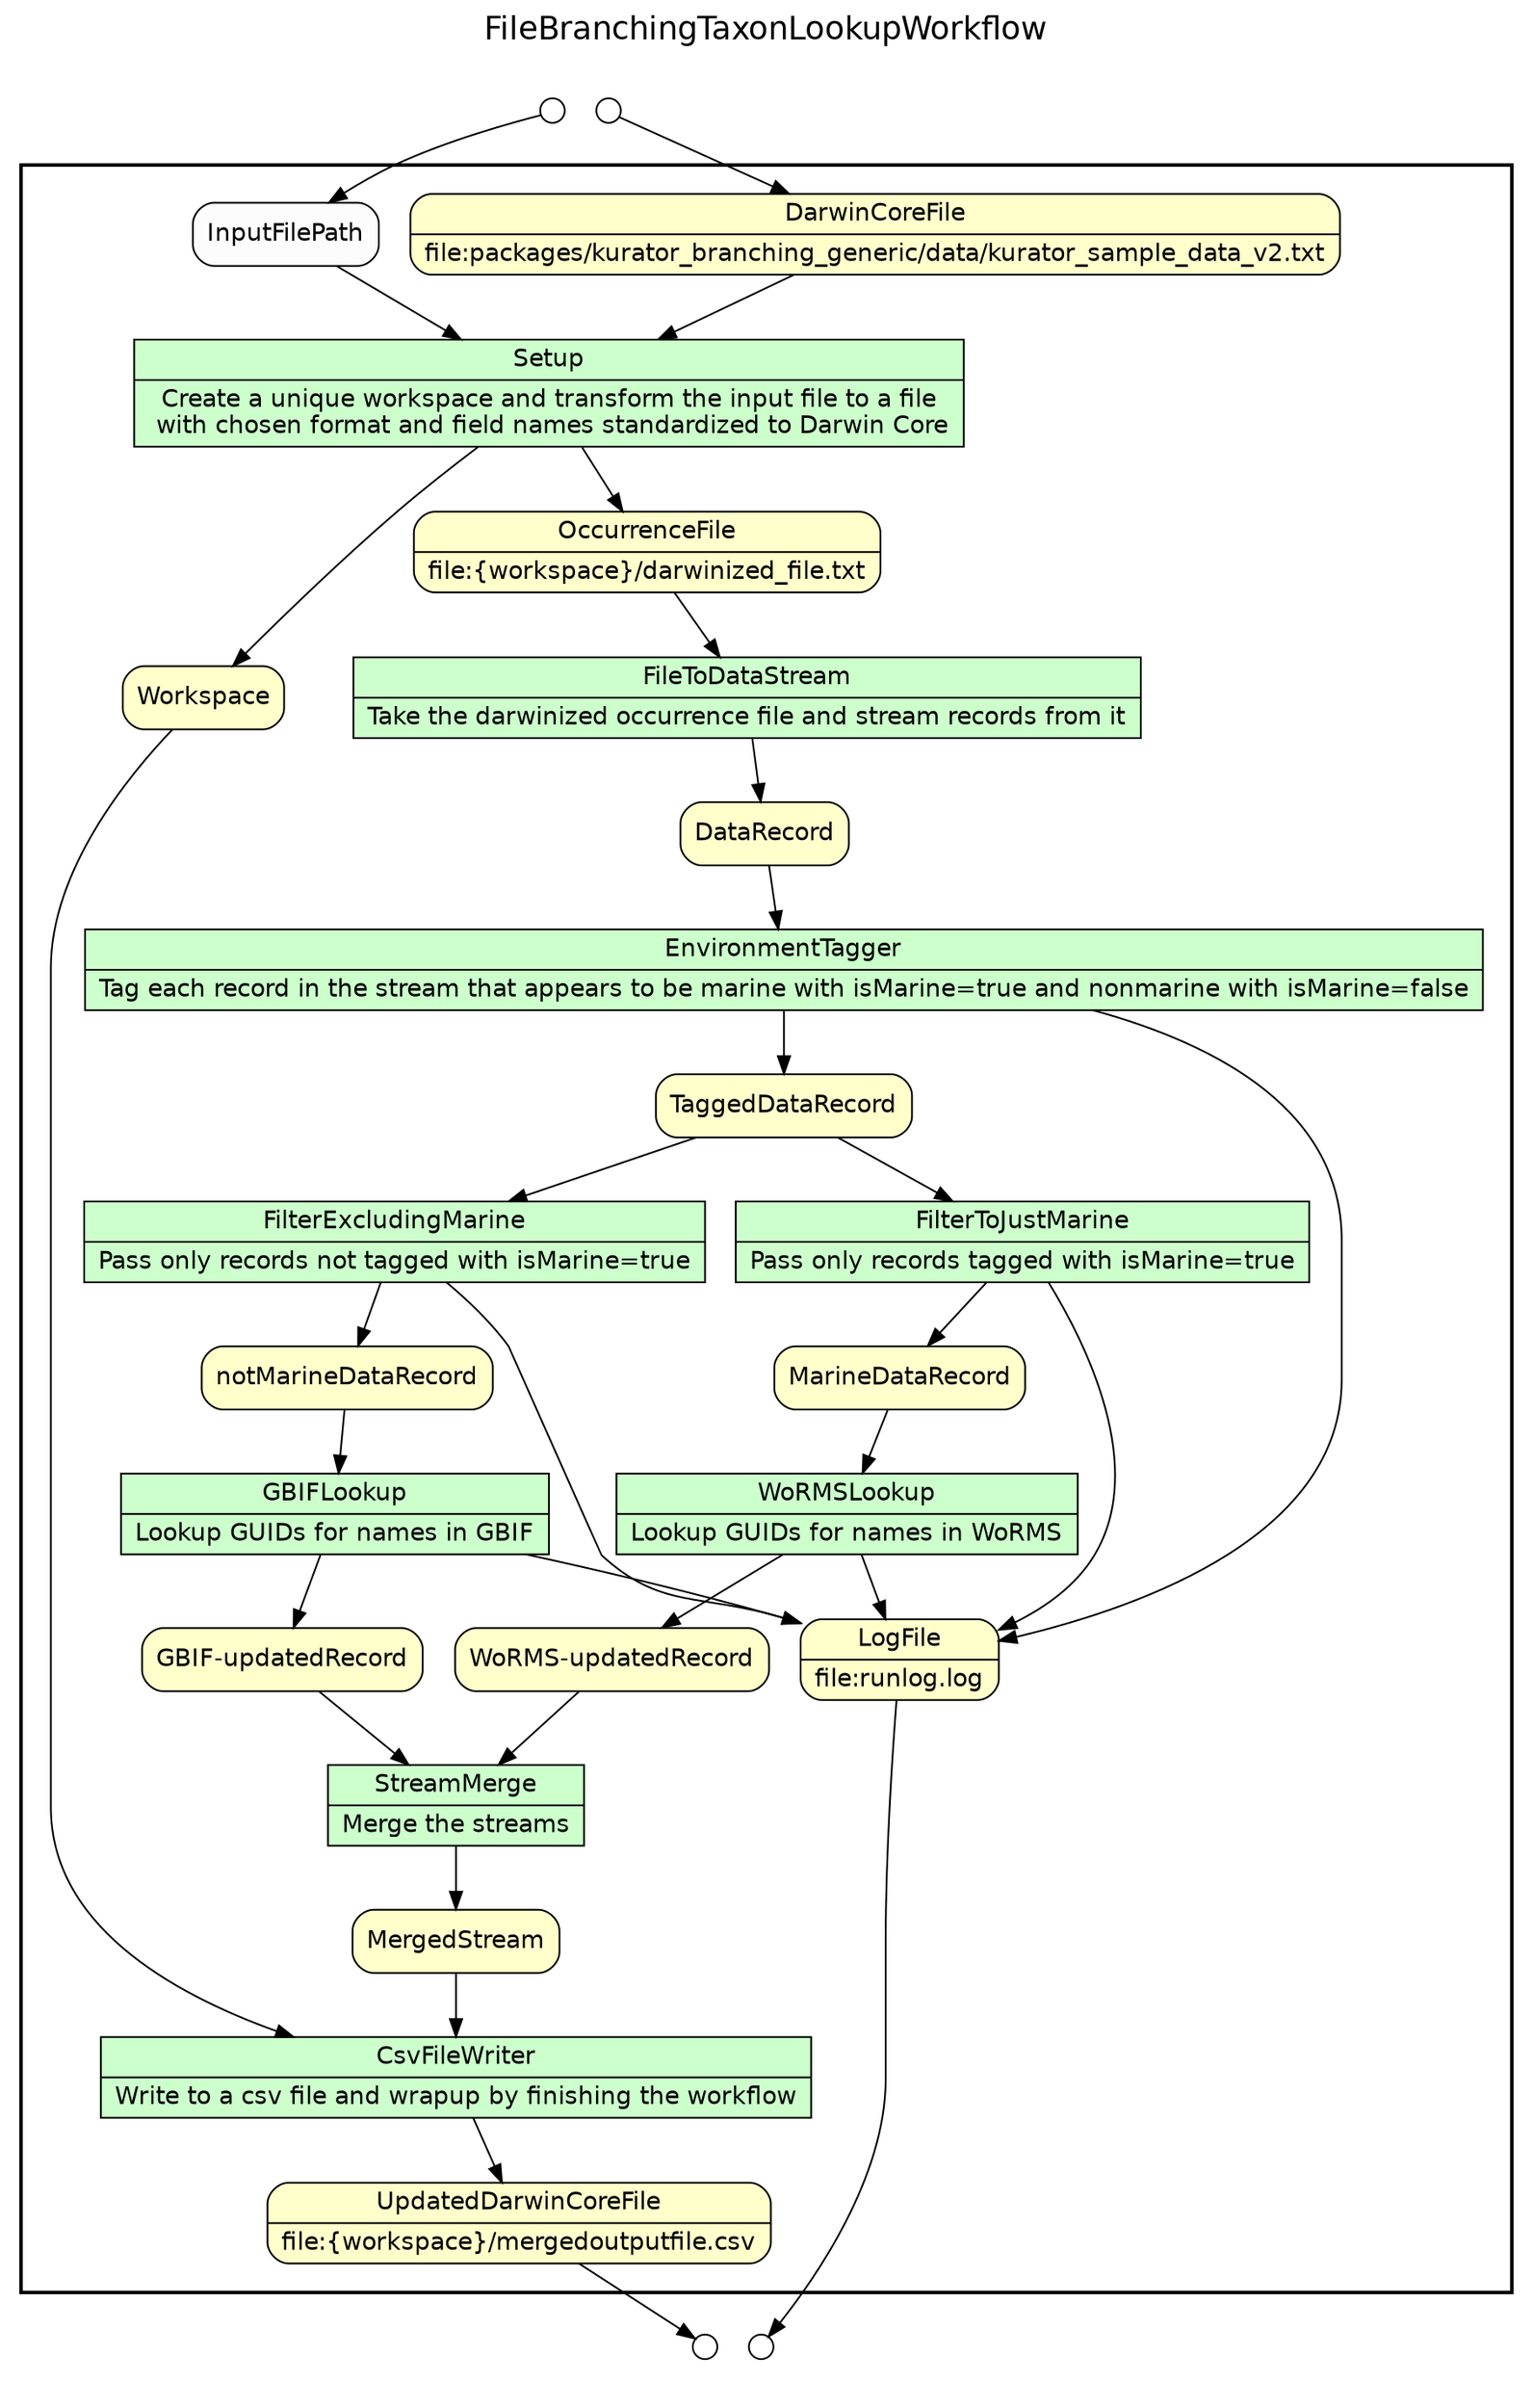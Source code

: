 
/* Start of top-level graph */
digraph Workflow {
rankdir=TB

/* Title for graph */
fontname=Helvetica; fontsize=18; labelloc=t
label=FileBranchingTaxonLookupWorkflow

/* Start of double cluster for drawing box around nodes in workflow */
subgraph cluster_workflow_box_outer { label=""; color=black; penwidth=2
subgraph cluster_workflow_box_inner { label=""; penwidth=0

/* Style for nodes representing atomic programs in workflow */
node[shape=box style=filled fillcolor="#CCFFCC" peripheries=1 fontname=Helvetica]

/* Nodes representing atomic programs in workflow */
Setup [shape=record rankdir=LR label="{<f0> Setup |<f1> Create a unique workspace and transform the input file to a file\n with chosen format and field names standardized to Darwin Core}"];
FileToDataStream [shape=record rankdir=LR label="{<f0> FileToDataStream |<f1> Take the darwinized occurrence file and stream records from it}"];
EnvironmentTagger [shape=record rankdir=LR label="{<f0> EnvironmentTagger |<f1> Tag each record in the stream that appears to be marine with isMarine=true and nonmarine with isMarine=false}"];
FilterToJustMarine [shape=record rankdir=LR label="{<f0> FilterToJustMarine |<f1> Pass only records tagged with isMarine=true}"];
FilterExcludingMarine [shape=record rankdir=LR label="{<f0> FilterExcludingMarine |<f1> Pass only records not tagged with isMarine=true}"];
WoRMSLookup [shape=record rankdir=LR label="{<f0> WoRMSLookup |<f1> Lookup GUIDs for names in WoRMS}"];
GBIFLookup [shape=record rankdir=LR label="{<f0> GBIFLookup |<f1> Lookup GUIDs for names in GBIF}"];
StreamMerge [shape=record rankdir=LR label="{<f0> StreamMerge |<f1> Merge the streams}"];
CsvFileWriter [shape=record rankdir=LR label="{<f0> CsvFileWriter |<f1> Write to a csv file and wrapup by finishing the workflow}"];

/* Style for nodes representing non-parameter data channels in workflow */
node[shape=box style="rounded,filled" fillcolor="#FFFFCC" peripheries=1 fontname=Helvetica]

/* Nodes for non-parameter data channels in workflow */
DarwinCoreFile [shape=record rankdir=LR label="{<f0> DarwinCoreFile |<f1> file\:packages/kurator_branching_generic/data/kurator_sample_data_v2.txt}"];
OccurrenceFile [shape=record rankdir=LR label="{<f0> OccurrenceFile |<f1> file\:\{workspace\}/darwinized_file.txt}"];
DataRecord
TaggedDataRecord
MarineDataRecord
notMarineDataRecord
"GBIF-updatedRecord"
"WoRMS-updatedRecord"
Workspace
MergedStream
UpdatedDarwinCoreFile [shape=record rankdir=LR label="{<f0> UpdatedDarwinCoreFile |<f1> file\:\{workspace\}/mergedoutputfile.csv}"];
LogFile [shape=record rankdir=LR label="{<f0> LogFile |<f1> file\:runlog.log}"];

/* Style for nodes representing parameter channels in workflow */
node[shape=box style="rounded,filled" fillcolor="#FCFCFC" peripheries=1 fontname=Helvetica]

/* Nodes representing parameter channels in workflow */
InputFilePath

/* Edges representing connections between programs and channels */
Setup -> Workspace
Setup -> OccurrenceFile
InputFilePath -> Setup
DarwinCoreFile -> Setup
FileToDataStream -> DataRecord
OccurrenceFile -> FileToDataStream
EnvironmentTagger -> LogFile
EnvironmentTagger -> TaggedDataRecord
DataRecord -> EnvironmentTagger
FilterToJustMarine -> LogFile
FilterToJustMarine -> MarineDataRecord
TaggedDataRecord -> FilterToJustMarine
FilterExcludingMarine -> LogFile
FilterExcludingMarine -> notMarineDataRecord
TaggedDataRecord -> FilterExcludingMarine
WoRMSLookup -> "WoRMS-updatedRecord"
WoRMSLookup -> LogFile
MarineDataRecord -> WoRMSLookup
GBIFLookup -> "GBIF-updatedRecord"
GBIFLookup -> LogFile
notMarineDataRecord -> GBIFLookup
StreamMerge -> MergedStream
"GBIF-updatedRecord" -> StreamMerge
"WoRMS-updatedRecord" -> StreamMerge
CsvFileWriter -> UpdatedDarwinCoreFile
Workspace -> CsvFileWriter
MergedStream -> CsvFileWriter

/* End of double cluster for drawing box around nodes in workflow */
}}

/* Hidden double-cluster for grouping workflow input ports */
subgraph cluster_input_ports_group_outer { label=""; penwidth=0
subgraph cluster_input_ports_group_inner { label=""; penwidth=0

/* Style for nodes representing workflow input ports */
node[shape=circle style="rounded,filled" fillcolor="#FFFFFF" peripheries=1 fontname=Helvetica width=0.2]

/* Nodes representing workflow input ports */
InputFilePath_input_port [label=""]
DarwinCoreFile_input_port [label=""]

/* End of double-cluster for grouping workflow input ports */
}}

/* Hidden double-cluster for grouping workflow output ports */
subgraph cluster_output_ports_group_outer { label=""; penwidth=0
subgraph cluster_output_ports_group_inner { label=""; penwidth=0

/* Style for nodes representing workflow output ports */
node[shape=circle style="rounded,filled" fillcolor="#FFFFFF" peripheries=1 fontname=Helvetica width=0.2]

/* Nodes representing workflow output ports */
UpdatedDarwinCoreFile_output_port [label=""]
LogFile_output_port [label=""]

/* End of double-cluster for grouping workflow output ports */
}}

/* Edges from input ports to channels */
InputFilePath_input_port -> InputFilePath
DarwinCoreFile_input_port -> DarwinCoreFile

/* Edges from channels to output ports */
UpdatedDarwinCoreFile -> UpdatedDarwinCoreFile_output_port
LogFile -> LogFile_output_port

/* End of top-level graph */
}
